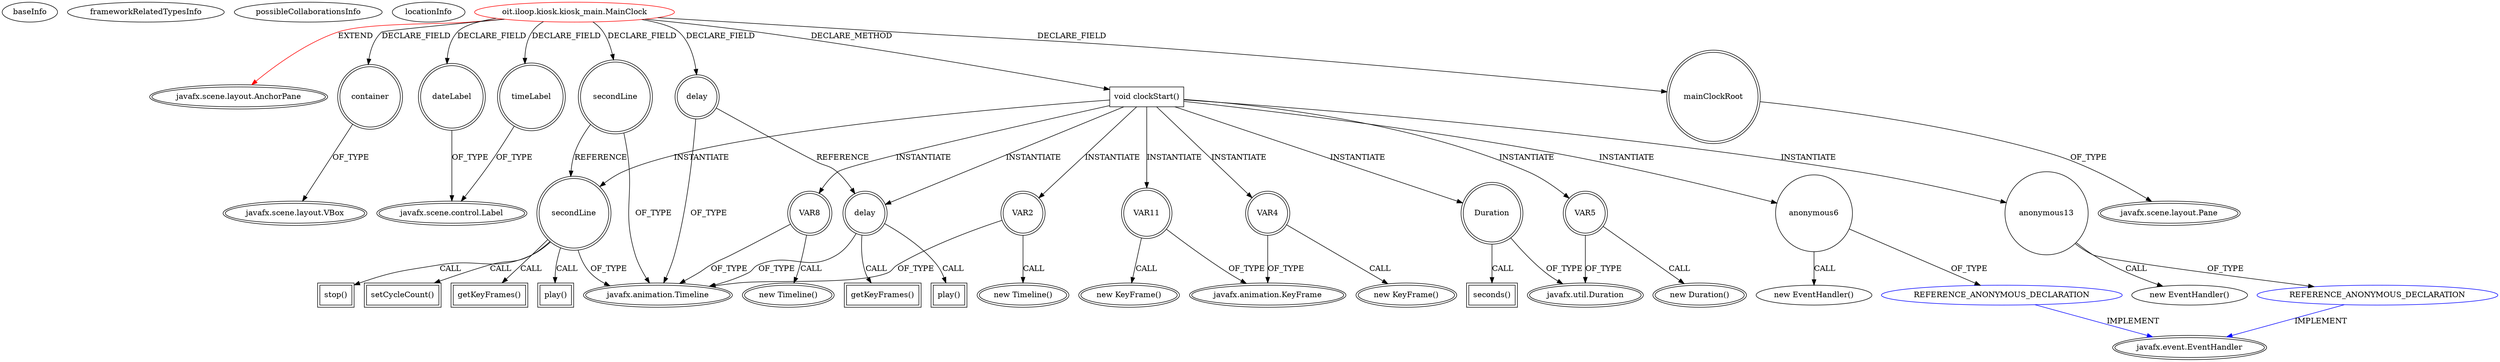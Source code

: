 digraph {
baseInfo[graphId=3142,category="extension_graph",isAnonymous=false,possibleRelation=true]
frameworkRelatedTypesInfo[0="javafx.scene.layout.AnchorPane"]
possibleCollaborationsInfo[0="3142~CLIENT_METHOD_DECLARATION-INSTANTIATION-~javafx.scene.layout.AnchorPane ~javafx.event.EventHandler ~false~true"]
locationInfo[projectName="iloop-kiosk-KIOSK-Project",filePath="/iloop-kiosk-KIOSK-Project/KIOSK-Project-master/src/oit/iloop/kiosk/kiosk_main/MainClock.java",contextSignature="MainClock",graphId="3142"]
0[label="oit.iloop.kiosk.kiosk_main.MainClock",vertexType="ROOT_CLIENT_CLASS_DECLARATION",isFrameworkType=false,color=red]
1[label="javafx.scene.layout.AnchorPane",vertexType="FRAMEWORK_CLASS_TYPE",isFrameworkType=true,peripheries=2]
2[label="container",vertexType="FIELD_DECLARATION",isFrameworkType=true,peripheries=2,shape=circle]
3[label="javafx.scene.layout.VBox",vertexType="FRAMEWORK_CLASS_TYPE",isFrameworkType=true,peripheries=2]
4[label="dateLabel",vertexType="FIELD_DECLARATION",isFrameworkType=true,peripheries=2,shape=circle]
5[label="javafx.scene.control.Label",vertexType="FRAMEWORK_CLASS_TYPE",isFrameworkType=true,peripheries=2]
6[label="delay",vertexType="FIELD_DECLARATION",isFrameworkType=true,peripheries=2,shape=circle]
7[label="javafx.animation.Timeline",vertexType="FRAMEWORK_CLASS_TYPE",isFrameworkType=true,peripheries=2]
8[label="mainClockRoot",vertexType="FIELD_DECLARATION",isFrameworkType=true,peripheries=2,shape=circle]
9[label="javafx.scene.layout.Pane",vertexType="FRAMEWORK_CLASS_TYPE",isFrameworkType=true,peripheries=2]
10[label="secondLine",vertexType="FIELD_DECLARATION",isFrameworkType=true,peripheries=2,shape=circle]
12[label="timeLabel",vertexType="FIELD_DECLARATION",isFrameworkType=true,peripheries=2,shape=circle]
21[label="void clockStart()",vertexType="CLIENT_METHOD_DECLARATION",isFrameworkType=false,shape=box]
23[label="VAR2",vertexType="VARIABLE_EXPRESION",isFrameworkType=true,peripheries=2,shape=circle]
22[label="new Timeline()",vertexType="CONSTRUCTOR_CALL",isFrameworkType=true,peripheries=2]
25[label="delay",vertexType="VARIABLE_EXPRESION",isFrameworkType=true,peripheries=2,shape=circle]
26[label="getKeyFrames()",vertexType="INSIDE_CALL",isFrameworkType=true,peripheries=2,shape=box]
29[label="VAR4",vertexType="VARIABLE_EXPRESION",isFrameworkType=true,peripheries=2,shape=circle]
30[label="javafx.animation.KeyFrame",vertexType="FRAMEWORK_CLASS_TYPE",isFrameworkType=true,peripheries=2]
28[label="new KeyFrame()",vertexType="CONSTRUCTOR_CALL",isFrameworkType=true,peripheries=2]
32[label="VAR5",vertexType="VARIABLE_EXPRESION",isFrameworkType=true,peripheries=2,shape=circle]
33[label="javafx.util.Duration",vertexType="FRAMEWORK_CLASS_TYPE",isFrameworkType=true,peripheries=2]
31[label="new Duration()",vertexType="CONSTRUCTOR_CALL",isFrameworkType=true,peripheries=2]
35[label="anonymous6",vertexType="VARIABLE_EXPRESION",isFrameworkType=false,shape=circle]
36[label="REFERENCE_ANONYMOUS_DECLARATION",vertexType="REFERENCE_ANONYMOUS_DECLARATION",isFrameworkType=false,color=blue]
37[label="javafx.event.EventHandler",vertexType="FRAMEWORK_INTERFACE_TYPE",isFrameworkType=true,peripheries=2]
34[label="new EventHandler()",vertexType="CONSTRUCTOR_CALL",isFrameworkType=false]
38[label="secondLine",vertexType="VARIABLE_EXPRESION",isFrameworkType=true,peripheries=2,shape=circle]
39[label="stop()",vertexType="INSIDE_CALL",isFrameworkType=true,peripheries=2,shape=box]
42[label="VAR8",vertexType="VARIABLE_EXPRESION",isFrameworkType=true,peripheries=2,shape=circle]
41[label="new Timeline()",vertexType="CONSTRUCTOR_CALL",isFrameworkType=true,peripheries=2]
45[label="setCycleCount()",vertexType="INSIDE_CALL",isFrameworkType=true,peripheries=2,shape=box]
47[label="getKeyFrames()",vertexType="INSIDE_CALL",isFrameworkType=true,peripheries=2,shape=box]
49[label="VAR11",vertexType="VARIABLE_EXPRESION",isFrameworkType=true,peripheries=2,shape=circle]
48[label="new KeyFrame()",vertexType="CONSTRUCTOR_CALL",isFrameworkType=true,peripheries=2]
51[label="Duration",vertexType="VARIABLE_EXPRESION",isFrameworkType=true,peripheries=2,shape=circle]
52[label="seconds()",vertexType="INSIDE_CALL",isFrameworkType=true,peripheries=2,shape=box]
55[label="anonymous13",vertexType="VARIABLE_EXPRESION",isFrameworkType=false,shape=circle]
56[label="REFERENCE_ANONYMOUS_DECLARATION",vertexType="REFERENCE_ANONYMOUS_DECLARATION",isFrameworkType=false,color=blue]
54[label="new EventHandler()",vertexType="CONSTRUCTOR_CALL",isFrameworkType=false]
59[label="play()",vertexType="INSIDE_CALL",isFrameworkType=true,peripheries=2,shape=box]
61[label="play()",vertexType="INSIDE_CALL",isFrameworkType=true,peripheries=2,shape=box]
0->1[label="EXTEND",color=red]
0->2[label="DECLARE_FIELD"]
2->3[label="OF_TYPE"]
0->4[label="DECLARE_FIELD"]
4->5[label="OF_TYPE"]
0->6[label="DECLARE_FIELD"]
6->7[label="OF_TYPE"]
0->8[label="DECLARE_FIELD"]
8->9[label="OF_TYPE"]
0->10[label="DECLARE_FIELD"]
10->7[label="OF_TYPE"]
0->12[label="DECLARE_FIELD"]
12->5[label="OF_TYPE"]
0->21[label="DECLARE_METHOD"]
21->23[label="INSTANTIATE"]
23->7[label="OF_TYPE"]
23->22[label="CALL"]
21->25[label="INSTANTIATE"]
6->25[label="REFERENCE"]
25->7[label="OF_TYPE"]
25->26[label="CALL"]
21->29[label="INSTANTIATE"]
29->30[label="OF_TYPE"]
29->28[label="CALL"]
21->32[label="INSTANTIATE"]
32->33[label="OF_TYPE"]
32->31[label="CALL"]
21->35[label="INSTANTIATE"]
36->37[label="IMPLEMENT",color=blue]
35->36[label="OF_TYPE"]
35->34[label="CALL"]
21->38[label="INSTANTIATE"]
10->38[label="REFERENCE"]
38->7[label="OF_TYPE"]
38->39[label="CALL"]
21->42[label="INSTANTIATE"]
42->7[label="OF_TYPE"]
42->41[label="CALL"]
38->45[label="CALL"]
38->47[label="CALL"]
21->49[label="INSTANTIATE"]
49->30[label="OF_TYPE"]
49->48[label="CALL"]
21->51[label="INSTANTIATE"]
51->33[label="OF_TYPE"]
51->52[label="CALL"]
21->55[label="INSTANTIATE"]
56->37[label="IMPLEMENT",color=blue]
55->56[label="OF_TYPE"]
55->54[label="CALL"]
38->59[label="CALL"]
25->61[label="CALL"]
}
